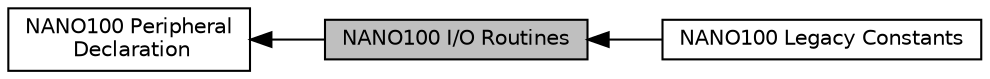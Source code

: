 digraph "NANO100 I/O Routines"
{
  edge [fontname="Helvetica",fontsize="10",labelfontname="Helvetica",labelfontsize="10"];
  node [fontname="Helvetica",fontsize="10",shape=box];
  rankdir=LR;
  Node1 [label="NANO100 I/O Routines",height=0.2,width=0.4,color="black", fillcolor="grey75", style="filled", fontcolor="black",tooltip=" "];
  Node2 [label="NANO100 Peripheral\l Declaration",height=0.2,width=0.4,color="black", fillcolor="white", style="filled",URL="$d4/d3b/group___n_a_n_o100___p_e_r_i_p_h_e_r_a_l___d_e_c_l_a_r_a_t_i_o_n.html",tooltip=" "];
  Node3 [label="NANO100 Legacy Constants",height=0.2,width=0.4,color="black", fillcolor="white", style="filled",URL="$d2/d62/group___n_a_n_o100__legacy___constants.html",tooltip=" "];
  Node2->Node1 [shape=plaintext, dir="back", style="solid"];
  Node1->Node3 [shape=plaintext, dir="back", style="solid"];
}
